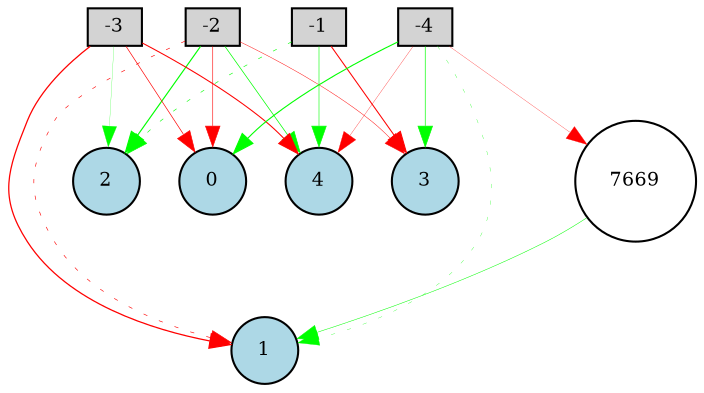 digraph {
	node [fontsize=9 height=0.2 shape=circle width=0.2]
	-1 [fillcolor=lightgray shape=box style=filled]
	-2 [fillcolor=lightgray shape=box style=filled]
	-3 [fillcolor=lightgray shape=box style=filled]
	-4 [fillcolor=lightgray shape=box style=filled]
	0 [fillcolor=lightblue style=filled]
	1 [fillcolor=lightblue style=filled]
	2 [fillcolor=lightblue style=filled]
	3 [fillcolor=lightblue style=filled]
	4 [fillcolor=lightblue style=filled]
	7669 [fillcolor=white style=filled]
	-1 -> 2 [color=green penwidth=0.2841034025052543 style=dotted]
	-1 -> 3 [color=red penwidth=0.5017125632738304 style=solid]
	-1 -> 4 [color=green penwidth=0.2814386502632368 style=solid]
	-2 -> 0 [color=red penwidth=0.2796418325302078 style=solid]
	-2 -> 1 [color=red penwidth=0.29797683755863275 style=dotted]
	-2 -> 2 [color=green penwidth=0.5554326960288776 style=solid]
	-2 -> 3 [color=red penwidth=0.21675632142646667 style=solid]
	-2 -> 4 [color=green penwidth=0.3460578773415948 style=solid]
	-3 -> 0 [color=red penwidth=0.3208665442938674 style=solid]
	-3 -> 1 [color=red penwidth=0.6058406535321822 style=solid]
	-3 -> 2 [color=green penwidth=0.10880842001985246 style=solid]
	-3 -> 4 [color=red penwidth=0.5044066916726242 style=solid]
	-4 -> 0 [color=green penwidth=0.5302892742923306 style=solid]
	-4 -> 1 [color=green penwidth=0.1444254347682886 style=dotted]
	-4 -> 3 [color=green penwidth=0.32295733594144976 style=solid]
	-4 -> 4 [color=red penwidth=0.1418196249113079 style=solid]
	-4 -> 7669 [color=red penwidth=0.13141604330438983 style=solid]
	7669 -> 1 [color=green penwidth=0.23852837146401049 style=solid]
}
